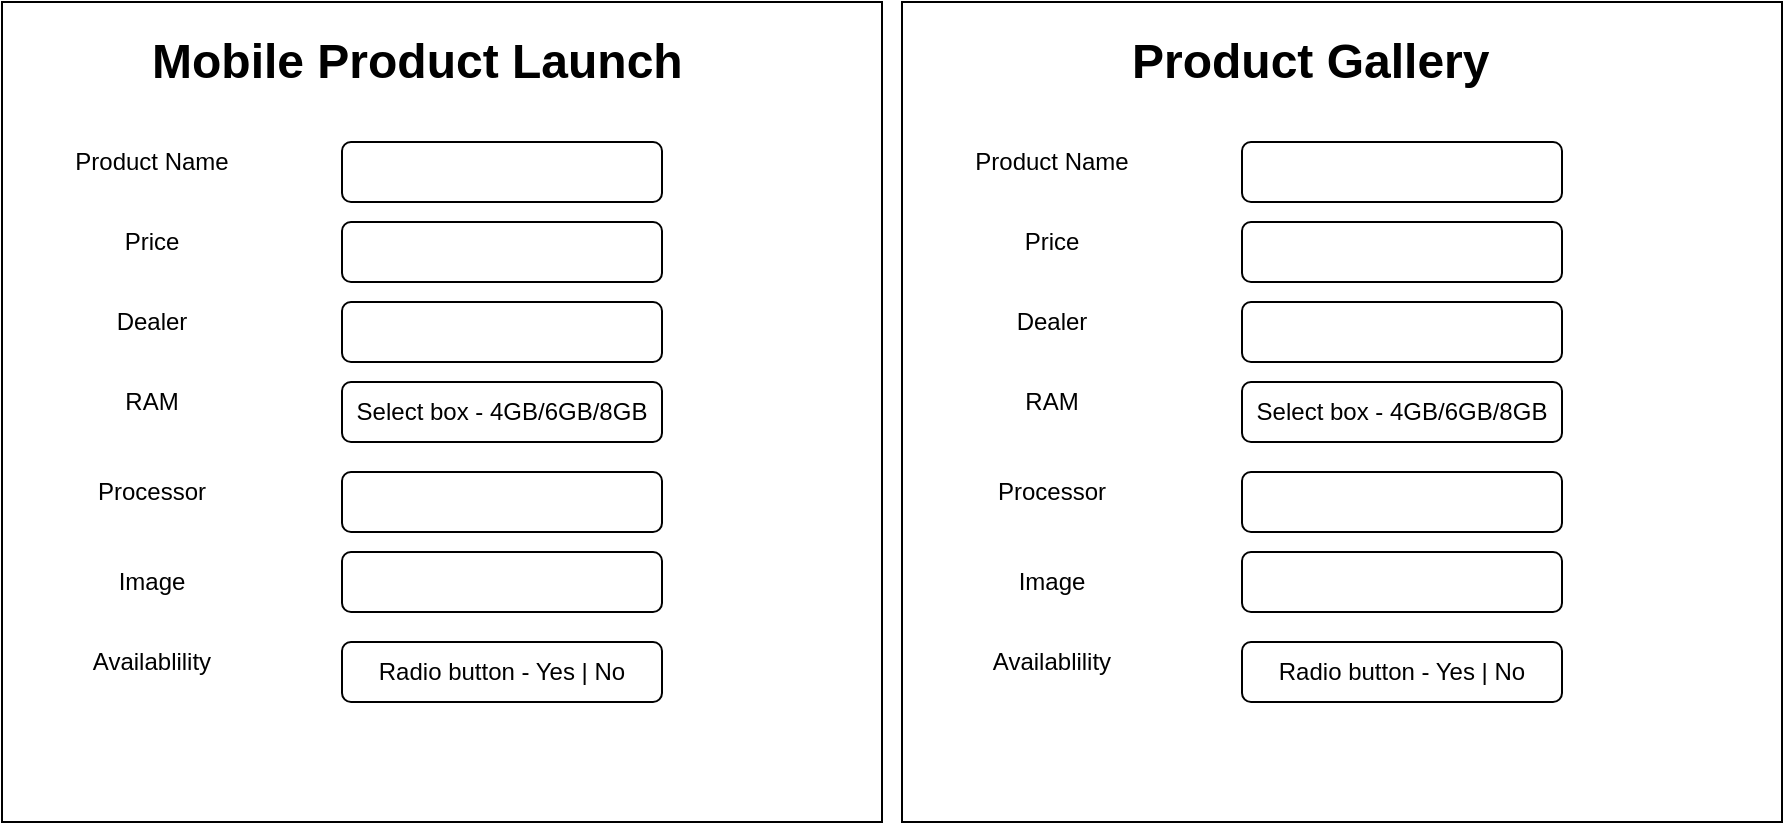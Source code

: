<mxfile version="14.6.8"><diagram id="GFMDDdfPlIv0z6lscOkQ" name="Page-1"><mxGraphModel dx="868" dy="485" grid="1" gridSize="10" guides="1" tooltips="1" connect="1" arrows="1" fold="1" page="1" pageScale="1" pageWidth="850" pageHeight="1100" math="0" shadow="0"><root><mxCell id="0"/><mxCell id="1" parent="0"/><mxCell id="SNpioR29eewO08llbv6i-1" value="" style="rounded=0;whiteSpace=wrap;html=1;" vertex="1" parent="1"><mxGeometry x="40" y="30" width="440" height="410" as="geometry"/></mxCell><mxCell id="SNpioR29eewO08llbv6i-2" value="Product Name" style="text;html=1;strokeColor=none;fillColor=none;align=center;verticalAlign=middle;whiteSpace=wrap;rounded=0;" vertex="1" parent="1"><mxGeometry x="70" y="100" width="90" height="20" as="geometry"/></mxCell><mxCell id="SNpioR29eewO08llbv6i-3" value="" style="rounded=1;whiteSpace=wrap;html=1;" vertex="1" parent="1"><mxGeometry x="210" y="100" width="160" height="30" as="geometry"/></mxCell><mxCell id="SNpioR29eewO08llbv6i-4" value="Price" style="text;html=1;strokeColor=none;fillColor=none;align=center;verticalAlign=middle;whiteSpace=wrap;rounded=0;" vertex="1" parent="1"><mxGeometry x="70" y="140" width="90" height="20" as="geometry"/></mxCell><mxCell id="SNpioR29eewO08llbv6i-5" value="" style="rounded=1;whiteSpace=wrap;html=1;" vertex="1" parent="1"><mxGeometry x="210" y="140" width="160" height="30" as="geometry"/></mxCell><mxCell id="SNpioR29eewO08llbv6i-6" value="&lt;h1&gt;Mobile Product Launch&lt;/h1&gt;&lt;p&gt;&lt;br&gt;&lt;/p&gt;" style="text;html=1;strokeColor=none;fillColor=none;spacing=5;spacingTop=-20;whiteSpace=wrap;overflow=hidden;rounded=0;" vertex="1" parent="1"><mxGeometry x="110" y="40" width="280" height="40" as="geometry"/></mxCell><mxCell id="SNpioR29eewO08llbv6i-7" value="Dealer" style="text;html=1;strokeColor=none;fillColor=none;align=center;verticalAlign=middle;whiteSpace=wrap;rounded=0;" vertex="1" parent="1"><mxGeometry x="70" y="180" width="90" height="20" as="geometry"/></mxCell><mxCell id="SNpioR29eewO08llbv6i-8" value="" style="rounded=1;whiteSpace=wrap;html=1;" vertex="1" parent="1"><mxGeometry x="210" y="180" width="160" height="30" as="geometry"/></mxCell><mxCell id="SNpioR29eewO08llbv6i-9" value="RAM" style="text;html=1;strokeColor=none;fillColor=none;align=center;verticalAlign=middle;whiteSpace=wrap;rounded=0;" vertex="1" parent="1"><mxGeometry x="70" y="220" width="90" height="20" as="geometry"/></mxCell><mxCell id="SNpioR29eewO08llbv6i-10" value="Select box - 4GB/6GB/8GB" style="rounded=1;whiteSpace=wrap;html=1;" vertex="1" parent="1"><mxGeometry x="210" y="220" width="160" height="30" as="geometry"/></mxCell><mxCell id="SNpioR29eewO08llbv6i-11" value="Processor" style="text;html=1;strokeColor=none;fillColor=none;align=center;verticalAlign=middle;whiteSpace=wrap;rounded=0;" vertex="1" parent="1"><mxGeometry x="70" y="265" width="90" height="20" as="geometry"/></mxCell><mxCell id="SNpioR29eewO08llbv6i-12" value="Radio button - Yes | No" style="rounded=1;whiteSpace=wrap;html=1;" vertex="1" parent="1"><mxGeometry x="210" y="350" width="160" height="30" as="geometry"/></mxCell><mxCell id="SNpioR29eewO08llbv6i-13" value="" style="rounded=1;whiteSpace=wrap;html=1;" vertex="1" parent="1"><mxGeometry x="210" y="265" width="160" height="30" as="geometry"/></mxCell><mxCell id="SNpioR29eewO08llbv6i-14" value="Image" style="text;html=1;strokeColor=none;fillColor=none;align=center;verticalAlign=middle;whiteSpace=wrap;rounded=0;" vertex="1" parent="1"><mxGeometry x="70" y="310" width="90" height="20" as="geometry"/></mxCell><mxCell id="SNpioR29eewO08llbv6i-15" value="Availablility" style="text;html=1;strokeColor=none;fillColor=none;align=center;verticalAlign=middle;whiteSpace=wrap;rounded=0;" vertex="1" parent="1"><mxGeometry x="70" y="350" width="90" height="20" as="geometry"/></mxCell><mxCell id="SNpioR29eewO08llbv6i-16" value="" style="rounded=1;whiteSpace=wrap;html=1;" vertex="1" parent="1"><mxGeometry x="210" y="305" width="160" height="30" as="geometry"/></mxCell><mxCell id="SNpioR29eewO08llbv6i-34" value="" style="rounded=0;whiteSpace=wrap;html=1;" vertex="1" parent="1"><mxGeometry x="490" y="30" width="440" height="410" as="geometry"/></mxCell><mxCell id="SNpioR29eewO08llbv6i-35" value="Product Name" style="text;html=1;strokeColor=none;fillColor=none;align=center;verticalAlign=middle;whiteSpace=wrap;rounded=0;" vertex="1" parent="1"><mxGeometry x="520" y="100" width="90" height="20" as="geometry"/></mxCell><mxCell id="SNpioR29eewO08llbv6i-36" value="" style="rounded=1;whiteSpace=wrap;html=1;" vertex="1" parent="1"><mxGeometry x="660" y="100" width="160" height="30" as="geometry"/></mxCell><mxCell id="SNpioR29eewO08llbv6i-37" value="Price" style="text;html=1;strokeColor=none;fillColor=none;align=center;verticalAlign=middle;whiteSpace=wrap;rounded=0;" vertex="1" parent="1"><mxGeometry x="520" y="140" width="90" height="20" as="geometry"/></mxCell><mxCell id="SNpioR29eewO08llbv6i-38" value="" style="rounded=1;whiteSpace=wrap;html=1;" vertex="1" parent="1"><mxGeometry x="660" y="140" width="160" height="30" as="geometry"/></mxCell><mxCell id="SNpioR29eewO08llbv6i-39" value="&lt;h1&gt;Product Gallery&lt;/h1&gt;&lt;p&gt;&lt;br&gt;&lt;/p&gt;" style="text;html=1;strokeColor=none;fillColor=none;spacing=5;spacingTop=-20;whiteSpace=wrap;overflow=hidden;rounded=0;" vertex="1" parent="1"><mxGeometry x="600" y="40" width="280" height="40" as="geometry"/></mxCell><mxCell id="SNpioR29eewO08llbv6i-40" value="Dealer" style="text;html=1;strokeColor=none;fillColor=none;align=center;verticalAlign=middle;whiteSpace=wrap;rounded=0;" vertex="1" parent="1"><mxGeometry x="520" y="180" width="90" height="20" as="geometry"/></mxCell><mxCell id="SNpioR29eewO08llbv6i-41" value="" style="rounded=1;whiteSpace=wrap;html=1;" vertex="1" parent="1"><mxGeometry x="660" y="180" width="160" height="30" as="geometry"/></mxCell><mxCell id="SNpioR29eewO08llbv6i-42" value="RAM" style="text;html=1;strokeColor=none;fillColor=none;align=center;verticalAlign=middle;whiteSpace=wrap;rounded=0;" vertex="1" parent="1"><mxGeometry x="520" y="220" width="90" height="20" as="geometry"/></mxCell><mxCell id="SNpioR29eewO08llbv6i-43" value="Select box - 4GB/6GB/8GB" style="rounded=1;whiteSpace=wrap;html=1;" vertex="1" parent="1"><mxGeometry x="660" y="220" width="160" height="30" as="geometry"/></mxCell><mxCell id="SNpioR29eewO08llbv6i-44" value="Processor" style="text;html=1;strokeColor=none;fillColor=none;align=center;verticalAlign=middle;whiteSpace=wrap;rounded=0;" vertex="1" parent="1"><mxGeometry x="520" y="265" width="90" height="20" as="geometry"/></mxCell><mxCell id="SNpioR29eewO08llbv6i-45" value="Radio button - Yes | No" style="rounded=1;whiteSpace=wrap;html=1;" vertex="1" parent="1"><mxGeometry x="660" y="350" width="160" height="30" as="geometry"/></mxCell><mxCell id="SNpioR29eewO08llbv6i-46" value="" style="rounded=1;whiteSpace=wrap;html=1;" vertex="1" parent="1"><mxGeometry x="660" y="265" width="160" height="30" as="geometry"/></mxCell><mxCell id="SNpioR29eewO08llbv6i-47" value="Image" style="text;html=1;strokeColor=none;fillColor=none;align=center;verticalAlign=middle;whiteSpace=wrap;rounded=0;" vertex="1" parent="1"><mxGeometry x="520" y="310" width="90" height="20" as="geometry"/></mxCell><mxCell id="SNpioR29eewO08llbv6i-48" value="Availablility" style="text;html=1;strokeColor=none;fillColor=none;align=center;verticalAlign=middle;whiteSpace=wrap;rounded=0;" vertex="1" parent="1"><mxGeometry x="520" y="350" width="90" height="20" as="geometry"/></mxCell><mxCell id="SNpioR29eewO08llbv6i-49" value="" style="rounded=1;whiteSpace=wrap;html=1;" vertex="1" parent="1"><mxGeometry x="660" y="305" width="160" height="30" as="geometry"/></mxCell></root></mxGraphModel></diagram></mxfile>